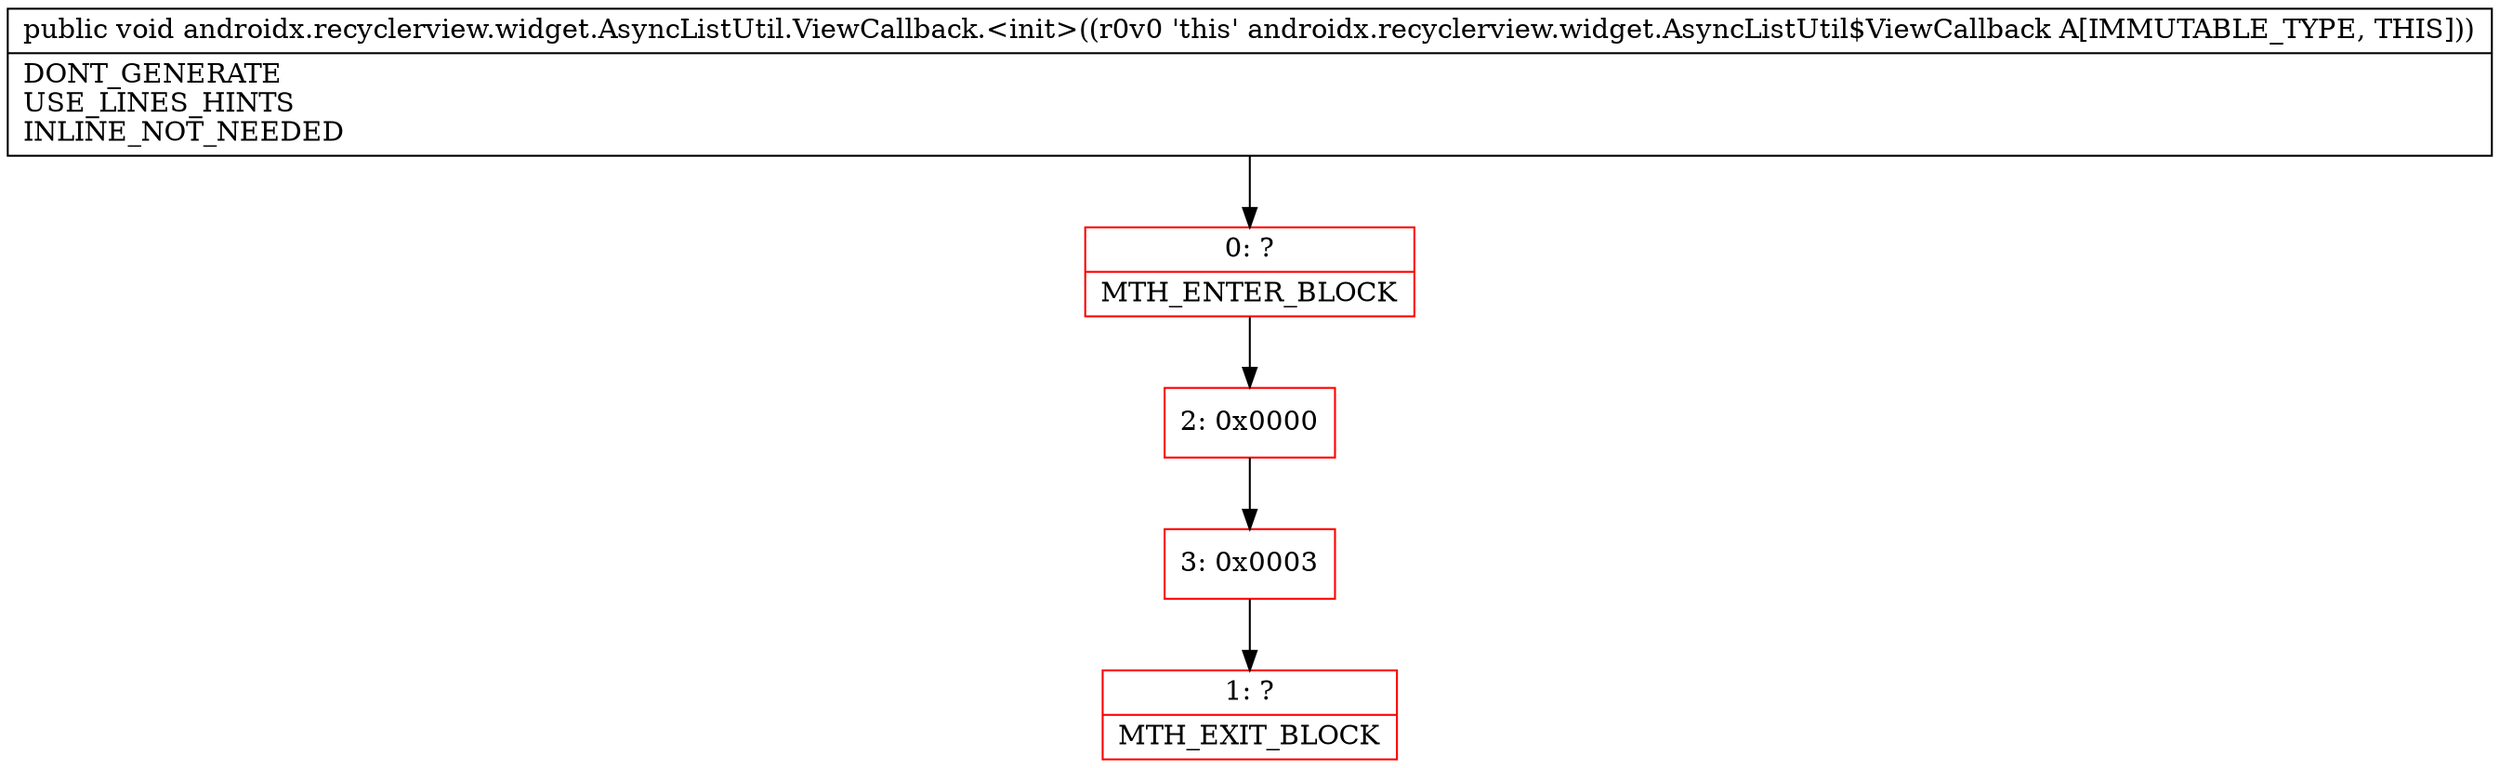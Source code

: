 digraph "CFG forandroidx.recyclerview.widget.AsyncListUtil.ViewCallback.\<init\>()V" {
subgraph cluster_Region_424266308 {
label = "R(0)";
node [shape=record,color=blue];
}
Node_0 [shape=record,color=red,label="{0\:\ ?|MTH_ENTER_BLOCK\l}"];
Node_2 [shape=record,color=red,label="{2\:\ 0x0000}"];
Node_3 [shape=record,color=red,label="{3\:\ 0x0003}"];
Node_1 [shape=record,color=red,label="{1\:\ ?|MTH_EXIT_BLOCK\l}"];
MethodNode[shape=record,label="{public void androidx.recyclerview.widget.AsyncListUtil.ViewCallback.\<init\>((r0v0 'this' androidx.recyclerview.widget.AsyncListUtil$ViewCallback A[IMMUTABLE_TYPE, THIS]))  | DONT_GENERATE\lUSE_LINES_HINTS\lINLINE_NOT_NEEDED\l}"];
MethodNode -> Node_0;Node_0 -> Node_2;
Node_2 -> Node_3;
Node_3 -> Node_1;
}

